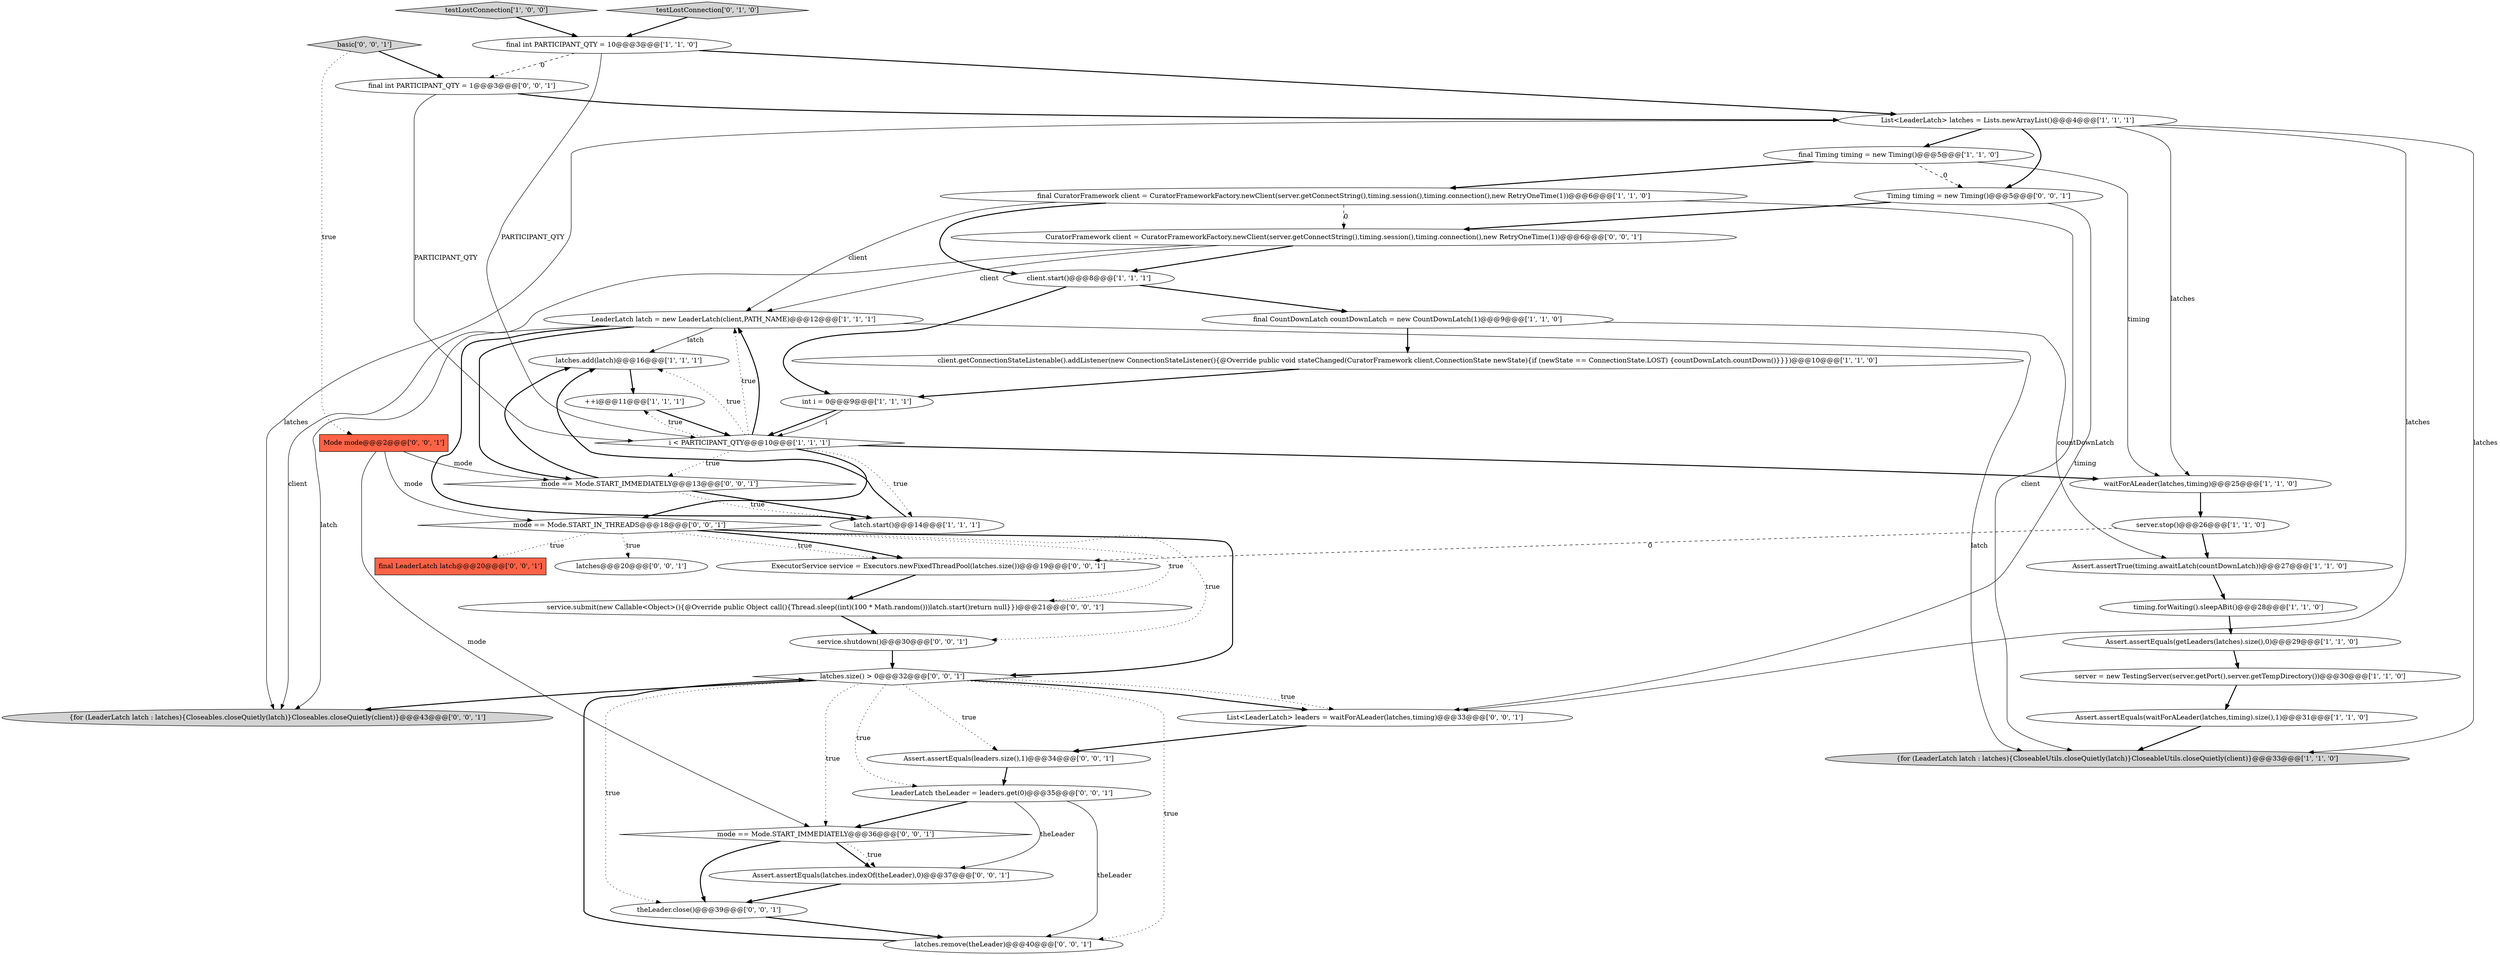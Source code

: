 digraph {
21 [style = filled, label = "LeaderLatch latch = new LeaderLatch(client,PATH_NAME)@@@12@@@['1', '1', '1']", fillcolor = white, shape = ellipse image = "AAA0AAABBB1BBB"];
24 [style = filled, label = "service.submit(new Callable<Object>(){@Override public Object call(){Thread.sleep((int)(100 * Math.random()))latch.start()return null}})@@@21@@@['0', '0', '1']", fillcolor = white, shape = ellipse image = "AAA0AAABBB3BBB"];
9 [style = filled, label = "server.stop()@@@26@@@['1', '1', '0']", fillcolor = white, shape = ellipse image = "AAA0AAABBB1BBB"];
23 [style = filled, label = "Assert.assertEquals(latches.indexOf(theLeader),0)@@@37@@@['0', '0', '1']", fillcolor = white, shape = ellipse image = "AAA0AAABBB3BBB"];
18 [style = filled, label = "i < PARTICIPANT_QTY@@@10@@@['1', '1', '1']", fillcolor = white, shape = diamond image = "AAA0AAABBB1BBB"];
29 [style = filled, label = "mode == Mode.START_IN_THREADS@@@18@@@['0', '0', '1']", fillcolor = white, shape = diamond image = "AAA0AAABBB3BBB"];
19 [style = filled, label = "int i = 0@@@9@@@['1', '1', '1']", fillcolor = white, shape = ellipse image = "AAA0AAABBB1BBB"];
13 [style = filled, label = "latches.add(latch)@@@16@@@['1', '1', '1']", fillcolor = white, shape = ellipse image = "AAA0AAABBB1BBB"];
41 [style = filled, label = "Mode mode@@@2@@@['0', '0', '1']", fillcolor = tomato, shape = box image = "AAA0AAABBB3BBB"];
26 [style = filled, label = "LeaderLatch theLeader = leaders.get(0)@@@35@@@['0', '0', '1']", fillcolor = white, shape = ellipse image = "AAA0AAABBB3BBB"];
39 [style = filled, label = "mode == Mode.START_IMMEDIATELY@@@36@@@['0', '0', '1']", fillcolor = white, shape = diamond image = "AAA0AAABBB3BBB"];
17 [style = filled, label = "Assert.assertEquals(waitForALeader(latches,timing).size(),1)@@@31@@@['1', '1', '0']", fillcolor = white, shape = ellipse image = "AAA0AAABBB1BBB"];
32 [style = filled, label = "List<LeaderLatch> leaders = waitForALeader(latches,timing)@@@33@@@['0', '0', '1']", fillcolor = white, shape = ellipse image = "AAA0AAABBB3BBB"];
11 [style = filled, label = "Assert.assertTrue(timing.awaitLatch(countDownLatch))@@@27@@@['1', '1', '0']", fillcolor = white, shape = ellipse image = "AAA0AAABBB1BBB"];
16 [style = filled, label = "testLostConnection['1', '0', '0']", fillcolor = lightgray, shape = diamond image = "AAA0AAABBB1BBB"];
15 [style = filled, label = "final CountDownLatch countDownLatch = new CountDownLatch(1)@@@9@@@['1', '1', '0']", fillcolor = white, shape = ellipse image = "AAA0AAABBB1BBB"];
20 [style = filled, label = "final Timing timing = new Timing()@@@5@@@['1', '1', '0']", fillcolor = white, shape = ellipse image = "AAA0AAABBB1BBB"];
43 [style = filled, label = "latches@@@20@@@['0', '0', '1']", fillcolor = white, shape = ellipse image = "AAA0AAABBB3BBB"];
10 [style = filled, label = "timing.forWaiting().sleepABit()@@@28@@@['1', '1', '0']", fillcolor = white, shape = ellipse image = "AAA0AAABBB1BBB"];
42 [style = filled, label = "{for (LeaderLatch latch : latches){Closeables.closeQuietly(latch)}Closeables.closeQuietly(client)}@@@43@@@['0', '0', '1']", fillcolor = lightgray, shape = ellipse image = "AAA0AAABBB3BBB"];
34 [style = filled, label = "CuratorFramework client = CuratorFrameworkFactory.newClient(server.getConnectString(),timing.session(),timing.connection(),new RetryOneTime(1))@@@6@@@['0', '0', '1']", fillcolor = white, shape = ellipse image = "AAA0AAABBB3BBB"];
25 [style = filled, label = "ExecutorService service = Executors.newFixedThreadPool(latches.size())@@@19@@@['0', '0', '1']", fillcolor = white, shape = ellipse image = "AAA0AAABBB3BBB"];
0 [style = filled, label = "client.start()@@@8@@@['1', '1', '1']", fillcolor = white, shape = ellipse image = "AAA0AAABBB1BBB"];
28 [style = filled, label = "service.shutdown()@@@30@@@['0', '0', '1']", fillcolor = white, shape = ellipse image = "AAA0AAABBB3BBB"];
6 [style = filled, label = "final int PARTICIPANT_QTY = 10@@@3@@@['1', '1', '0']", fillcolor = white, shape = ellipse image = "AAA0AAABBB1BBB"];
1 [style = filled, label = "List<LeaderLatch> latches = Lists.newArrayList()@@@4@@@['1', '1', '1']", fillcolor = white, shape = ellipse image = "AAA0AAABBB1BBB"];
2 [style = filled, label = "server = new TestingServer(server.getPort(),server.getTempDirectory())@@@30@@@['1', '1', '0']", fillcolor = white, shape = ellipse image = "AAA0AAABBB1BBB"];
27 [style = filled, label = "Timing timing = new Timing()@@@5@@@['0', '0', '1']", fillcolor = white, shape = ellipse image = "AAA0AAABBB3BBB"];
3 [style = filled, label = "{for (LeaderLatch latch : latches){CloseableUtils.closeQuietly(latch)}CloseableUtils.closeQuietly(client)}@@@33@@@['1', '1', '0']", fillcolor = lightgray, shape = ellipse image = "AAA0AAABBB1BBB"];
7 [style = filled, label = "waitForALeader(latches,timing)@@@25@@@['1', '1', '0']", fillcolor = white, shape = ellipse image = "AAA0AAABBB1BBB"];
14 [style = filled, label = "final CuratorFramework client = CuratorFrameworkFactory.newClient(server.getConnectString(),timing.session(),timing.connection(),new RetryOneTime(1))@@@6@@@['1', '1', '0']", fillcolor = white, shape = ellipse image = "AAA0AAABBB1BBB"];
38 [style = filled, label = "final LeaderLatch latch@@@20@@@['0', '0', '1']", fillcolor = tomato, shape = box image = "AAA0AAABBB3BBB"];
4 [style = filled, label = "client.getConnectionStateListenable().addListener(new ConnectionStateListener(){@Override public void stateChanged(CuratorFramework client,ConnectionState newState){if (newState == ConnectionState.LOST) {countDownLatch.countDown()}}})@@@10@@@['1', '1', '0']", fillcolor = white, shape = ellipse image = "AAA0AAABBB1BBB"];
12 [style = filled, label = "++i@@@11@@@['1', '1', '1']", fillcolor = white, shape = ellipse image = "AAA0AAABBB1BBB"];
37 [style = filled, label = "latches.remove(theLeader)@@@40@@@['0', '0', '1']", fillcolor = white, shape = ellipse image = "AAA0AAABBB3BBB"];
40 [style = filled, label = "latches.size() > 0@@@32@@@['0', '0', '1']", fillcolor = white, shape = diamond image = "AAA0AAABBB3BBB"];
36 [style = filled, label = "final int PARTICIPANT_QTY = 1@@@3@@@['0', '0', '1']", fillcolor = white, shape = ellipse image = "AAA0AAABBB3BBB"];
8 [style = filled, label = "Assert.assertEquals(getLeaders(latches).size(),0)@@@29@@@['1', '1', '0']", fillcolor = white, shape = ellipse image = "AAA0AAABBB1BBB"];
5 [style = filled, label = "latch.start()@@@14@@@['1', '1', '1']", fillcolor = white, shape = ellipse image = "AAA0AAABBB1BBB"];
30 [style = filled, label = "theLeader.close()@@@39@@@['0', '0', '1']", fillcolor = white, shape = ellipse image = "AAA0AAABBB3BBB"];
22 [style = filled, label = "testLostConnection['0', '1', '0']", fillcolor = lightgray, shape = diamond image = "AAA0AAABBB2BBB"];
35 [style = filled, label = "basic['0', '0', '1']", fillcolor = lightgray, shape = diamond image = "AAA0AAABBB3BBB"];
31 [style = filled, label = "mode == Mode.START_IMMEDIATELY@@@13@@@['0', '0', '1']", fillcolor = white, shape = diamond image = "AAA0AAABBB3BBB"];
33 [style = filled, label = "Assert.assertEquals(leaders.size(),1)@@@34@@@['0', '0', '1']", fillcolor = white, shape = ellipse image = "AAA0AAABBB3BBB"];
29->43 [style = dotted, label="true"];
40->39 [style = dotted, label="true"];
9->11 [style = bold, label=""];
1->27 [style = bold, label=""];
1->20 [style = bold, label=""];
40->32 [style = dotted, label="true"];
40->37 [style = dotted, label="true"];
41->39 [style = solid, label="mode"];
0->15 [style = bold, label=""];
7->9 [style = bold, label=""];
21->31 [style = bold, label=""];
10->8 [style = bold, label=""];
26->37 [style = solid, label="theLeader"];
6->36 [style = dashed, label="0"];
39->23 [style = bold, label=""];
12->18 [style = bold, label=""];
36->18 [style = solid, label="PARTICIPANT_QTY"];
14->3 [style = solid, label="client"];
1->42 [style = solid, label="latches"];
18->13 [style = dotted, label="true"];
24->28 [style = bold, label=""];
19->18 [style = bold, label=""];
23->30 [style = bold, label=""];
21->13 [style = solid, label="latch"];
0->19 [style = bold, label=""];
40->26 [style = dotted, label="true"];
16->6 [style = bold, label=""];
31->5 [style = bold, label=""];
4->19 [style = bold, label=""];
31->5 [style = dotted, label="true"];
40->30 [style = dotted, label="true"];
20->14 [style = bold, label=""];
34->0 [style = bold, label=""];
25->24 [style = bold, label=""];
13->12 [style = bold, label=""];
6->18 [style = solid, label="PARTICIPANT_QTY"];
29->40 [style = bold, label=""];
18->5 [style = dotted, label="true"];
18->7 [style = bold, label=""];
34->42 [style = solid, label="client"];
15->11 [style = solid, label="countDownLatch"];
21->42 [style = solid, label="latch"];
22->6 [style = bold, label=""];
2->17 [style = bold, label=""];
34->21 [style = solid, label="client"];
1->3 [style = solid, label="latches"];
31->13 [style = bold, label=""];
18->21 [style = dotted, label="true"];
32->33 [style = bold, label=""];
33->26 [style = bold, label=""];
39->23 [style = dotted, label="true"];
6->1 [style = bold, label=""];
21->5 [style = bold, label=""];
27->34 [style = bold, label=""];
41->31 [style = solid, label="mode"];
29->28 [style = dotted, label="true"];
8->2 [style = bold, label=""];
19->18 [style = solid, label="i"];
11->10 [style = bold, label=""];
5->13 [style = bold, label=""];
9->25 [style = dashed, label="0"];
40->32 [style = bold, label=""];
17->3 [style = bold, label=""];
35->41 [style = dotted, label="true"];
18->21 [style = bold, label=""];
29->24 [style = dotted, label="true"];
29->25 [style = dotted, label="true"];
28->40 [style = bold, label=""];
40->33 [style = dotted, label="true"];
41->29 [style = solid, label="mode"];
14->34 [style = dashed, label="0"];
20->7 [style = solid, label="timing"];
20->27 [style = dashed, label="0"];
26->23 [style = solid, label="theLeader"];
1->32 [style = solid, label="latches"];
29->25 [style = bold, label=""];
29->38 [style = dotted, label="true"];
30->37 [style = bold, label=""];
36->1 [style = bold, label=""];
26->39 [style = bold, label=""];
39->30 [style = bold, label=""];
18->29 [style = bold, label=""];
18->12 [style = dotted, label="true"];
14->0 [style = bold, label=""];
27->32 [style = solid, label="timing"];
15->4 [style = bold, label=""];
14->21 [style = solid, label="client"];
35->36 [style = bold, label=""];
18->31 [style = dotted, label="true"];
1->7 [style = solid, label="latches"];
21->3 [style = solid, label="latch"];
40->42 [style = bold, label=""];
37->40 [style = bold, label=""];
}
